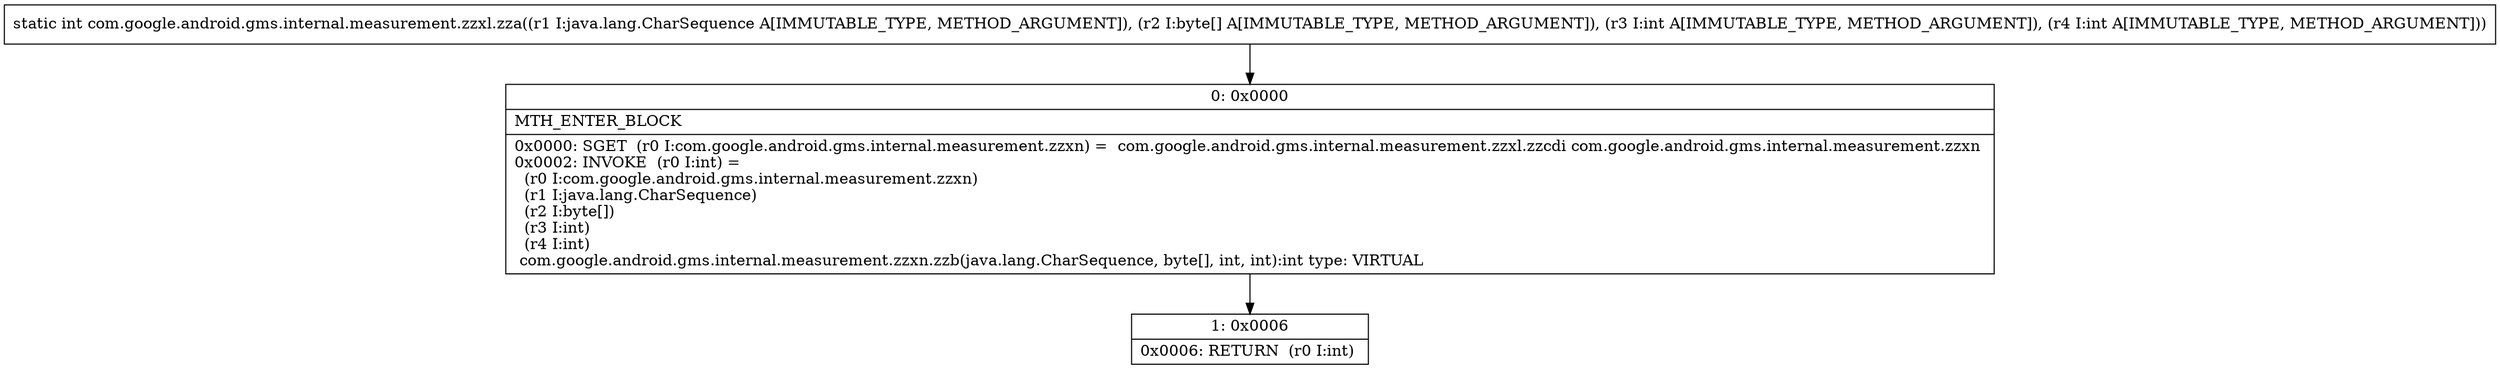 digraph "CFG forcom.google.android.gms.internal.measurement.zzxl.zza(Ljava\/lang\/CharSequence;[BII)I" {
Node_0 [shape=record,label="{0\:\ 0x0000|MTH_ENTER_BLOCK\l|0x0000: SGET  (r0 I:com.google.android.gms.internal.measurement.zzxn) =  com.google.android.gms.internal.measurement.zzxl.zzcdi com.google.android.gms.internal.measurement.zzxn \l0x0002: INVOKE  (r0 I:int) = \l  (r0 I:com.google.android.gms.internal.measurement.zzxn)\l  (r1 I:java.lang.CharSequence)\l  (r2 I:byte[])\l  (r3 I:int)\l  (r4 I:int)\l com.google.android.gms.internal.measurement.zzxn.zzb(java.lang.CharSequence, byte[], int, int):int type: VIRTUAL \l}"];
Node_1 [shape=record,label="{1\:\ 0x0006|0x0006: RETURN  (r0 I:int) \l}"];
MethodNode[shape=record,label="{static int com.google.android.gms.internal.measurement.zzxl.zza((r1 I:java.lang.CharSequence A[IMMUTABLE_TYPE, METHOD_ARGUMENT]), (r2 I:byte[] A[IMMUTABLE_TYPE, METHOD_ARGUMENT]), (r3 I:int A[IMMUTABLE_TYPE, METHOD_ARGUMENT]), (r4 I:int A[IMMUTABLE_TYPE, METHOD_ARGUMENT])) }"];
MethodNode -> Node_0;
Node_0 -> Node_1;
}

